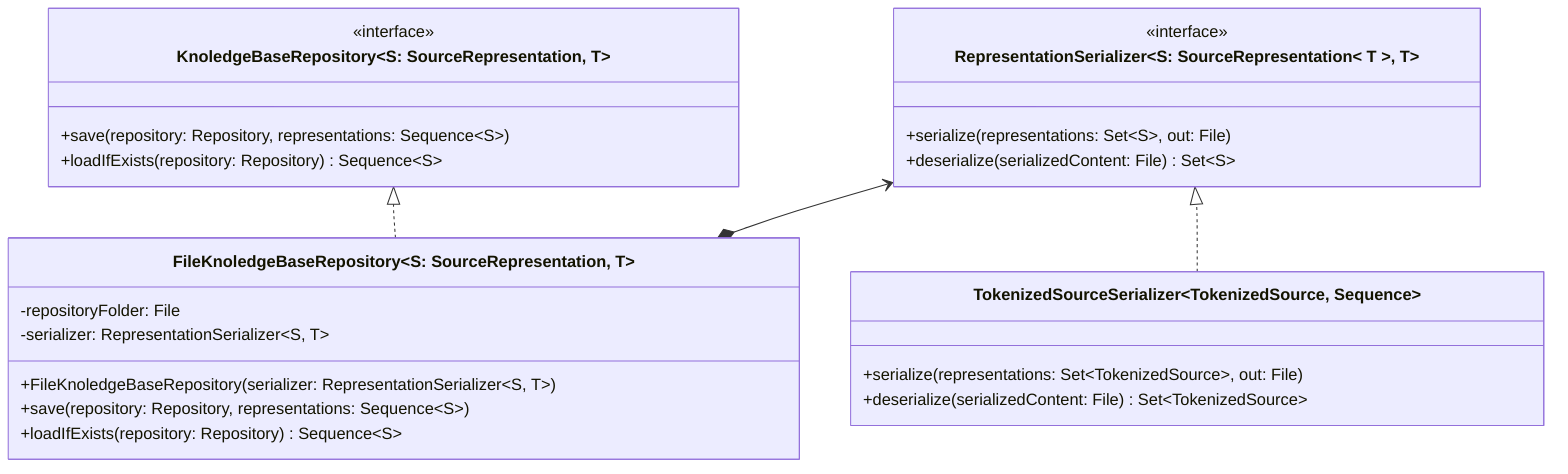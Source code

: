 classDiagram
    direction BT
    class KnoledgeBaseRepository~S: SourceRepresentation<T>, T~ {
        <<interface>>
        +save(repository: Repository, representations: Sequence~S~)
        +loadIfExists(repository: Repository) Sequence~S~
    }
    class FileKnoledgeBaseRepository~S: SourceRepresentation<T>, T~ {
        -repositoryFolder: File
        -serializer: RepresentationSerializer~S, T~
        +FileKnoledgeBaseRepository(serializer: RepresentationSerializer~S, T~)
        +save(repository: Repository, representations: Sequence~S~)
        +loadIfExists(repository: Repository) Sequence~S~
    }
    FileKnoledgeBaseRepository ..|> KnoledgeBaseRepository

    class RepresentationSerializer~S: SourceRepresentation< T >, T~ {
        <<interface>>
        +serialize(representations: Set~S~, out: File)
        +deserialize(serializedContent: File) Set~S~
    }
    class TokenizedSourceSerializer~TokenizedSource, Sequence<Token>~ {
        +serialize(representations: Set~TokenizedSource~, out: File)
        +deserialize(serializedContent: File) Set~TokenizedSource~
    }
    TokenizedSourceSerializer ..|> RepresentationSerializer
    FileKnoledgeBaseRepository *--> RepresentationSerializer